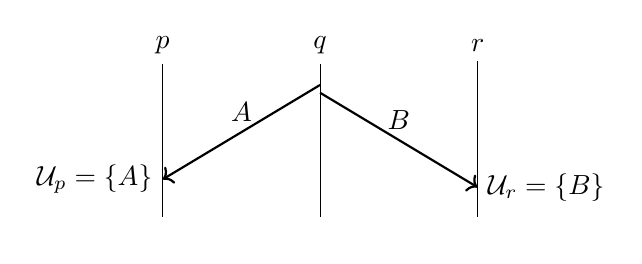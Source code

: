 \begin{tikzpicture}
% Timelimes
\node (p-start) at (0, 0.5) {$p$};
\node (p-end)   at (0, -1.8) {};
\node (q-start) at (2, 0.5) {$q$};
\node (q-end)   at (2, -1.8) {};
\node (r-start) at (4, 0.5) {$r$};
\node (r-end)   at (4, -1.8) {};
\draw (p-start) -- (p-end);
\draw (q-start) -- (q-end);
\draw (r-start) -- (r-end);

% Messages
\draw[thick,->] (2, 0) to node [above] {$A$} (0, -1.2) node [left] {$\mathcal{U}_p = \{A\}$};

\draw[thick,->] (2, -0.1) to node [above] {$B$} (4, -1.3) node [right] {$\mathcal{U}_r = \{B\}$};

\end{tikzpicture}
